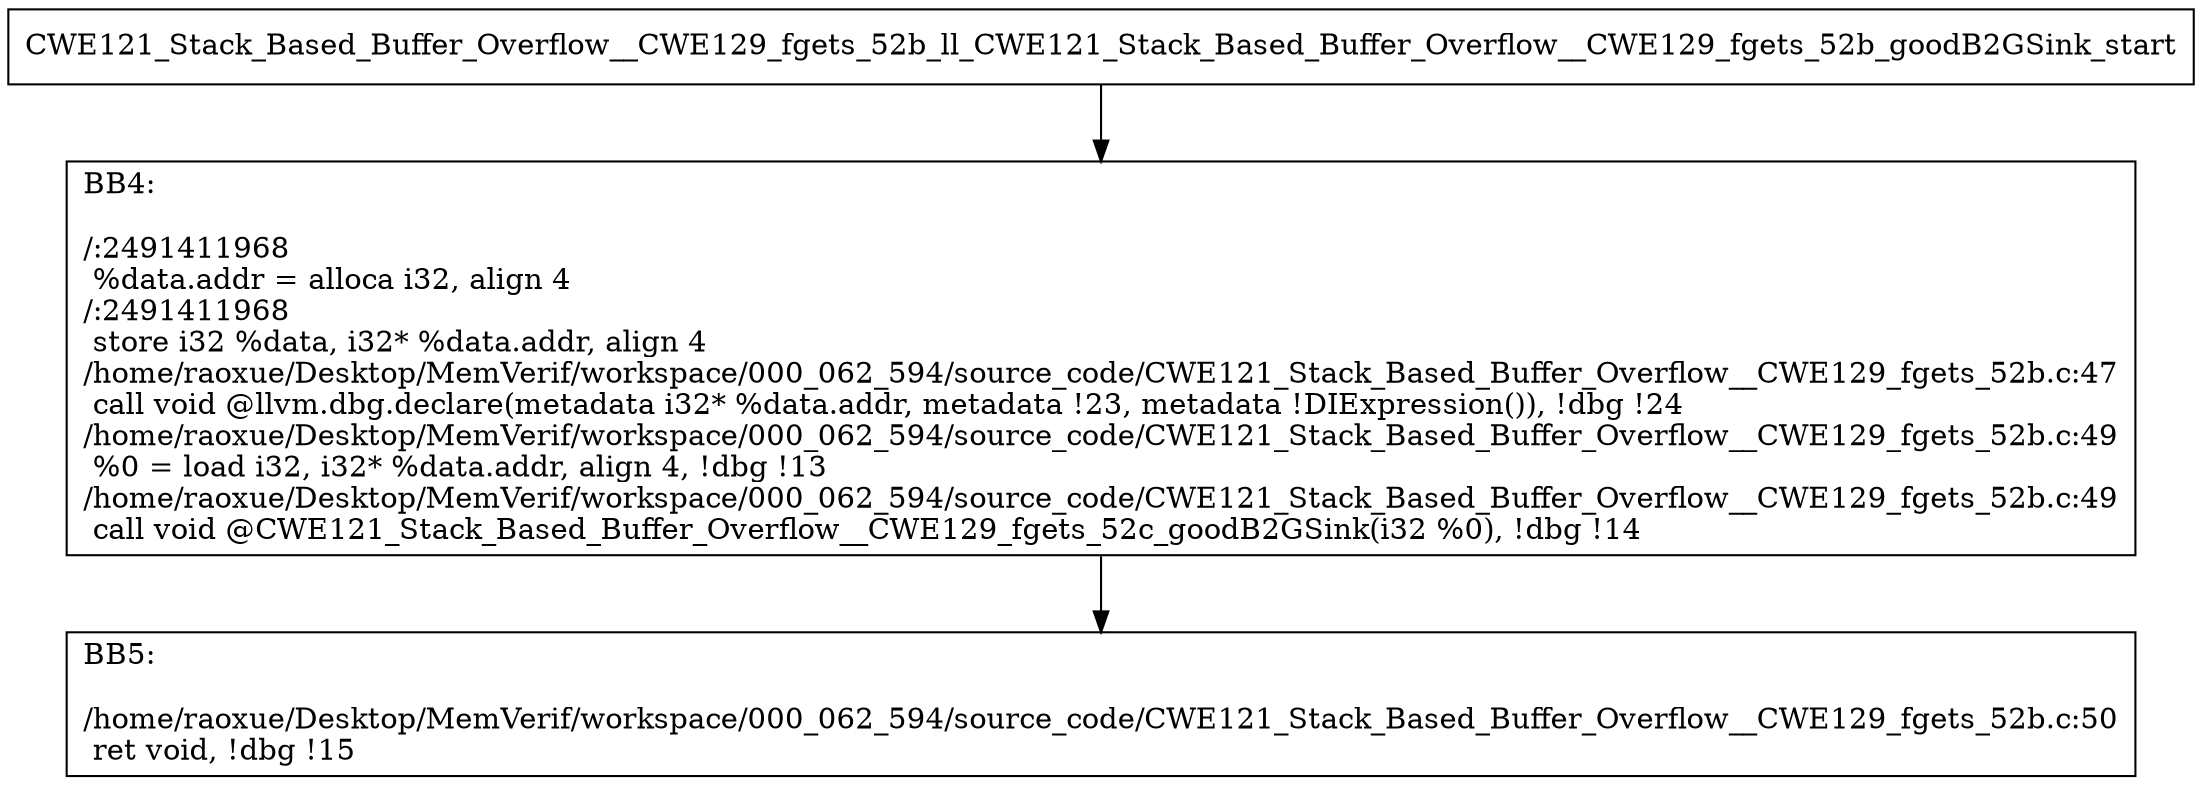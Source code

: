 digraph "CFG for'CWE121_Stack_Based_Buffer_Overflow__CWE129_fgets_52b_ll_CWE121_Stack_Based_Buffer_Overflow__CWE129_fgets_52b_goodB2GSink' function" {
	BBCWE121_Stack_Based_Buffer_Overflow__CWE129_fgets_52b_ll_CWE121_Stack_Based_Buffer_Overflow__CWE129_fgets_52b_goodB2GSink_start[shape=record,label="{CWE121_Stack_Based_Buffer_Overflow__CWE129_fgets_52b_ll_CWE121_Stack_Based_Buffer_Overflow__CWE129_fgets_52b_goodB2GSink_start}"];
	BBCWE121_Stack_Based_Buffer_Overflow__CWE129_fgets_52b_ll_CWE121_Stack_Based_Buffer_Overflow__CWE129_fgets_52b_goodB2GSink_start-> CWE121_Stack_Based_Buffer_Overflow__CWE129_fgets_52b_ll_CWE121_Stack_Based_Buffer_Overflow__CWE129_fgets_52b_goodB2GSinkBB4;
	CWE121_Stack_Based_Buffer_Overflow__CWE129_fgets_52b_ll_CWE121_Stack_Based_Buffer_Overflow__CWE129_fgets_52b_goodB2GSinkBB4 [shape=record, label="{BB4:\l\l/:2491411968\l
  %data.addr = alloca i32, align 4\l
/:2491411968\l
  store i32 %data, i32* %data.addr, align 4\l
/home/raoxue/Desktop/MemVerif/workspace/000_062_594/source_code/CWE121_Stack_Based_Buffer_Overflow__CWE129_fgets_52b.c:47\l
  call void @llvm.dbg.declare(metadata i32* %data.addr, metadata !23, metadata !DIExpression()), !dbg !24\l
/home/raoxue/Desktop/MemVerif/workspace/000_062_594/source_code/CWE121_Stack_Based_Buffer_Overflow__CWE129_fgets_52b.c:49\l
  %0 = load i32, i32* %data.addr, align 4, !dbg !13\l
/home/raoxue/Desktop/MemVerif/workspace/000_062_594/source_code/CWE121_Stack_Based_Buffer_Overflow__CWE129_fgets_52b.c:49\l
  call void @CWE121_Stack_Based_Buffer_Overflow__CWE129_fgets_52c_goodB2GSink(i32 %0), !dbg !14\l
}"];
	CWE121_Stack_Based_Buffer_Overflow__CWE129_fgets_52b_ll_CWE121_Stack_Based_Buffer_Overflow__CWE129_fgets_52b_goodB2GSinkBB4-> CWE121_Stack_Based_Buffer_Overflow__CWE129_fgets_52b_ll_CWE121_Stack_Based_Buffer_Overflow__CWE129_fgets_52b_goodB2GSinkBB5;
	CWE121_Stack_Based_Buffer_Overflow__CWE129_fgets_52b_ll_CWE121_Stack_Based_Buffer_Overflow__CWE129_fgets_52b_goodB2GSinkBB5 [shape=record, label="{BB5:\l\l/home/raoxue/Desktop/MemVerif/workspace/000_062_594/source_code/CWE121_Stack_Based_Buffer_Overflow__CWE129_fgets_52b.c:50\l
  ret void, !dbg !15\l
}"];
}
